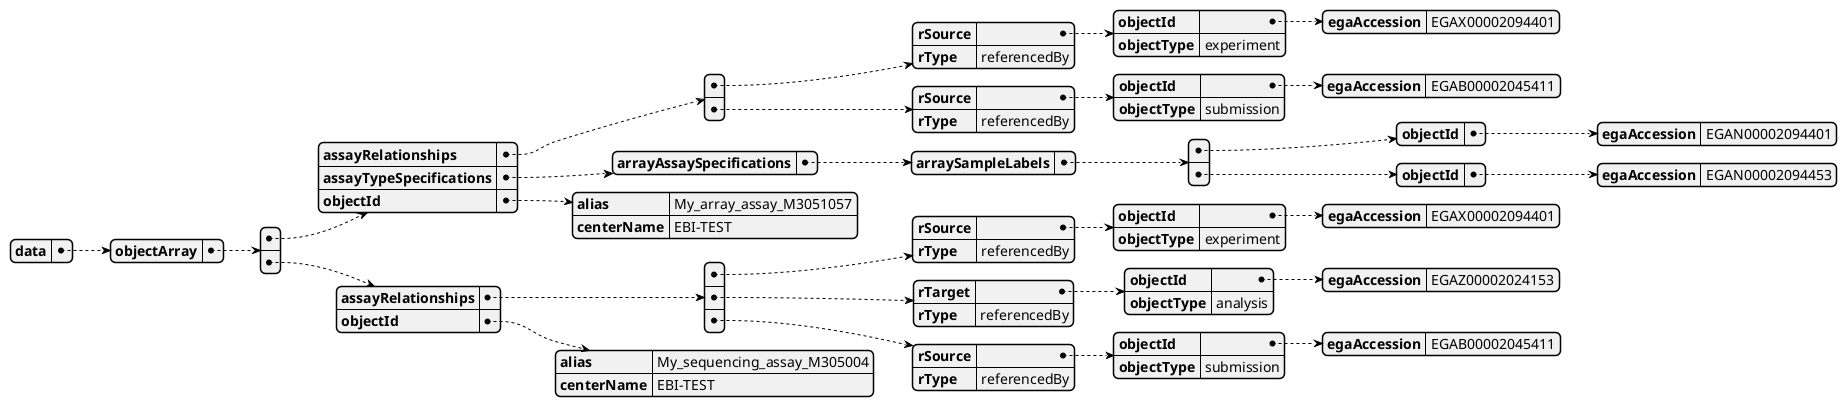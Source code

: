 @startjson

{
    "data": {
        "objectArray": [
            {
                "assayRelationships": [
                    {
                        "rSource": {
                            "objectId": {
                                "egaAccession": "EGAX00002094401"
                            },
                            "objectType": "experiment"
                        },
                        "rType": "referencedBy"
                    },
                    {
                        "rSource": {
                            "objectId": {
                                "egaAccession": "EGAB00002045411"
                            },
                            "objectType": "submission"
                        },
                        "rType": "referencedBy"
                    }
                ],
                "assayTypeSpecifications": {
                    "arrayAssaySpecifications": {
                        "arraySampleLabels": [
                            {
                                "objectId": {
                                    "egaAccession": "EGAN00002094401"
                                }
                            },
                            {
                                "objectId": {
                                    "egaAccession": "EGAN00002094453"
                                }
                            }
                        ]
                    }
                },
                "objectId": {
                    "alias": "My_array_assay_M3051057",
                    "centerName": "EBI-TEST"
                }
            },
            {
                "assayRelationships": [
                    {
                        "rSource": {
                            "objectId": {
                                "egaAccession": "EGAX00002094401"
                            },
                            "objectType": "experiment"
                        },
                        "rType": "referencedBy"
                    },
                    {
                        "rTarget": {
                            "objectId": {
                                "egaAccession": "EGAZ00002024153"
                            },
                            "objectType": "analysis"
                        },
                        "rType": "referencedBy"
                    },
                    {
                        "rSource": {
                            "objectId": {
                                "egaAccession": "EGAB00002045411"
                            },
                            "objectType": "submission"
                        },
                        "rType": "referencedBy"
                    }
                ],
                "objectId": {
                    "alias": "My_sequencing_assay_M305004",
                    "centerName": "EBI-TEST"
                }
            }
        ]
    }
}
@endjson